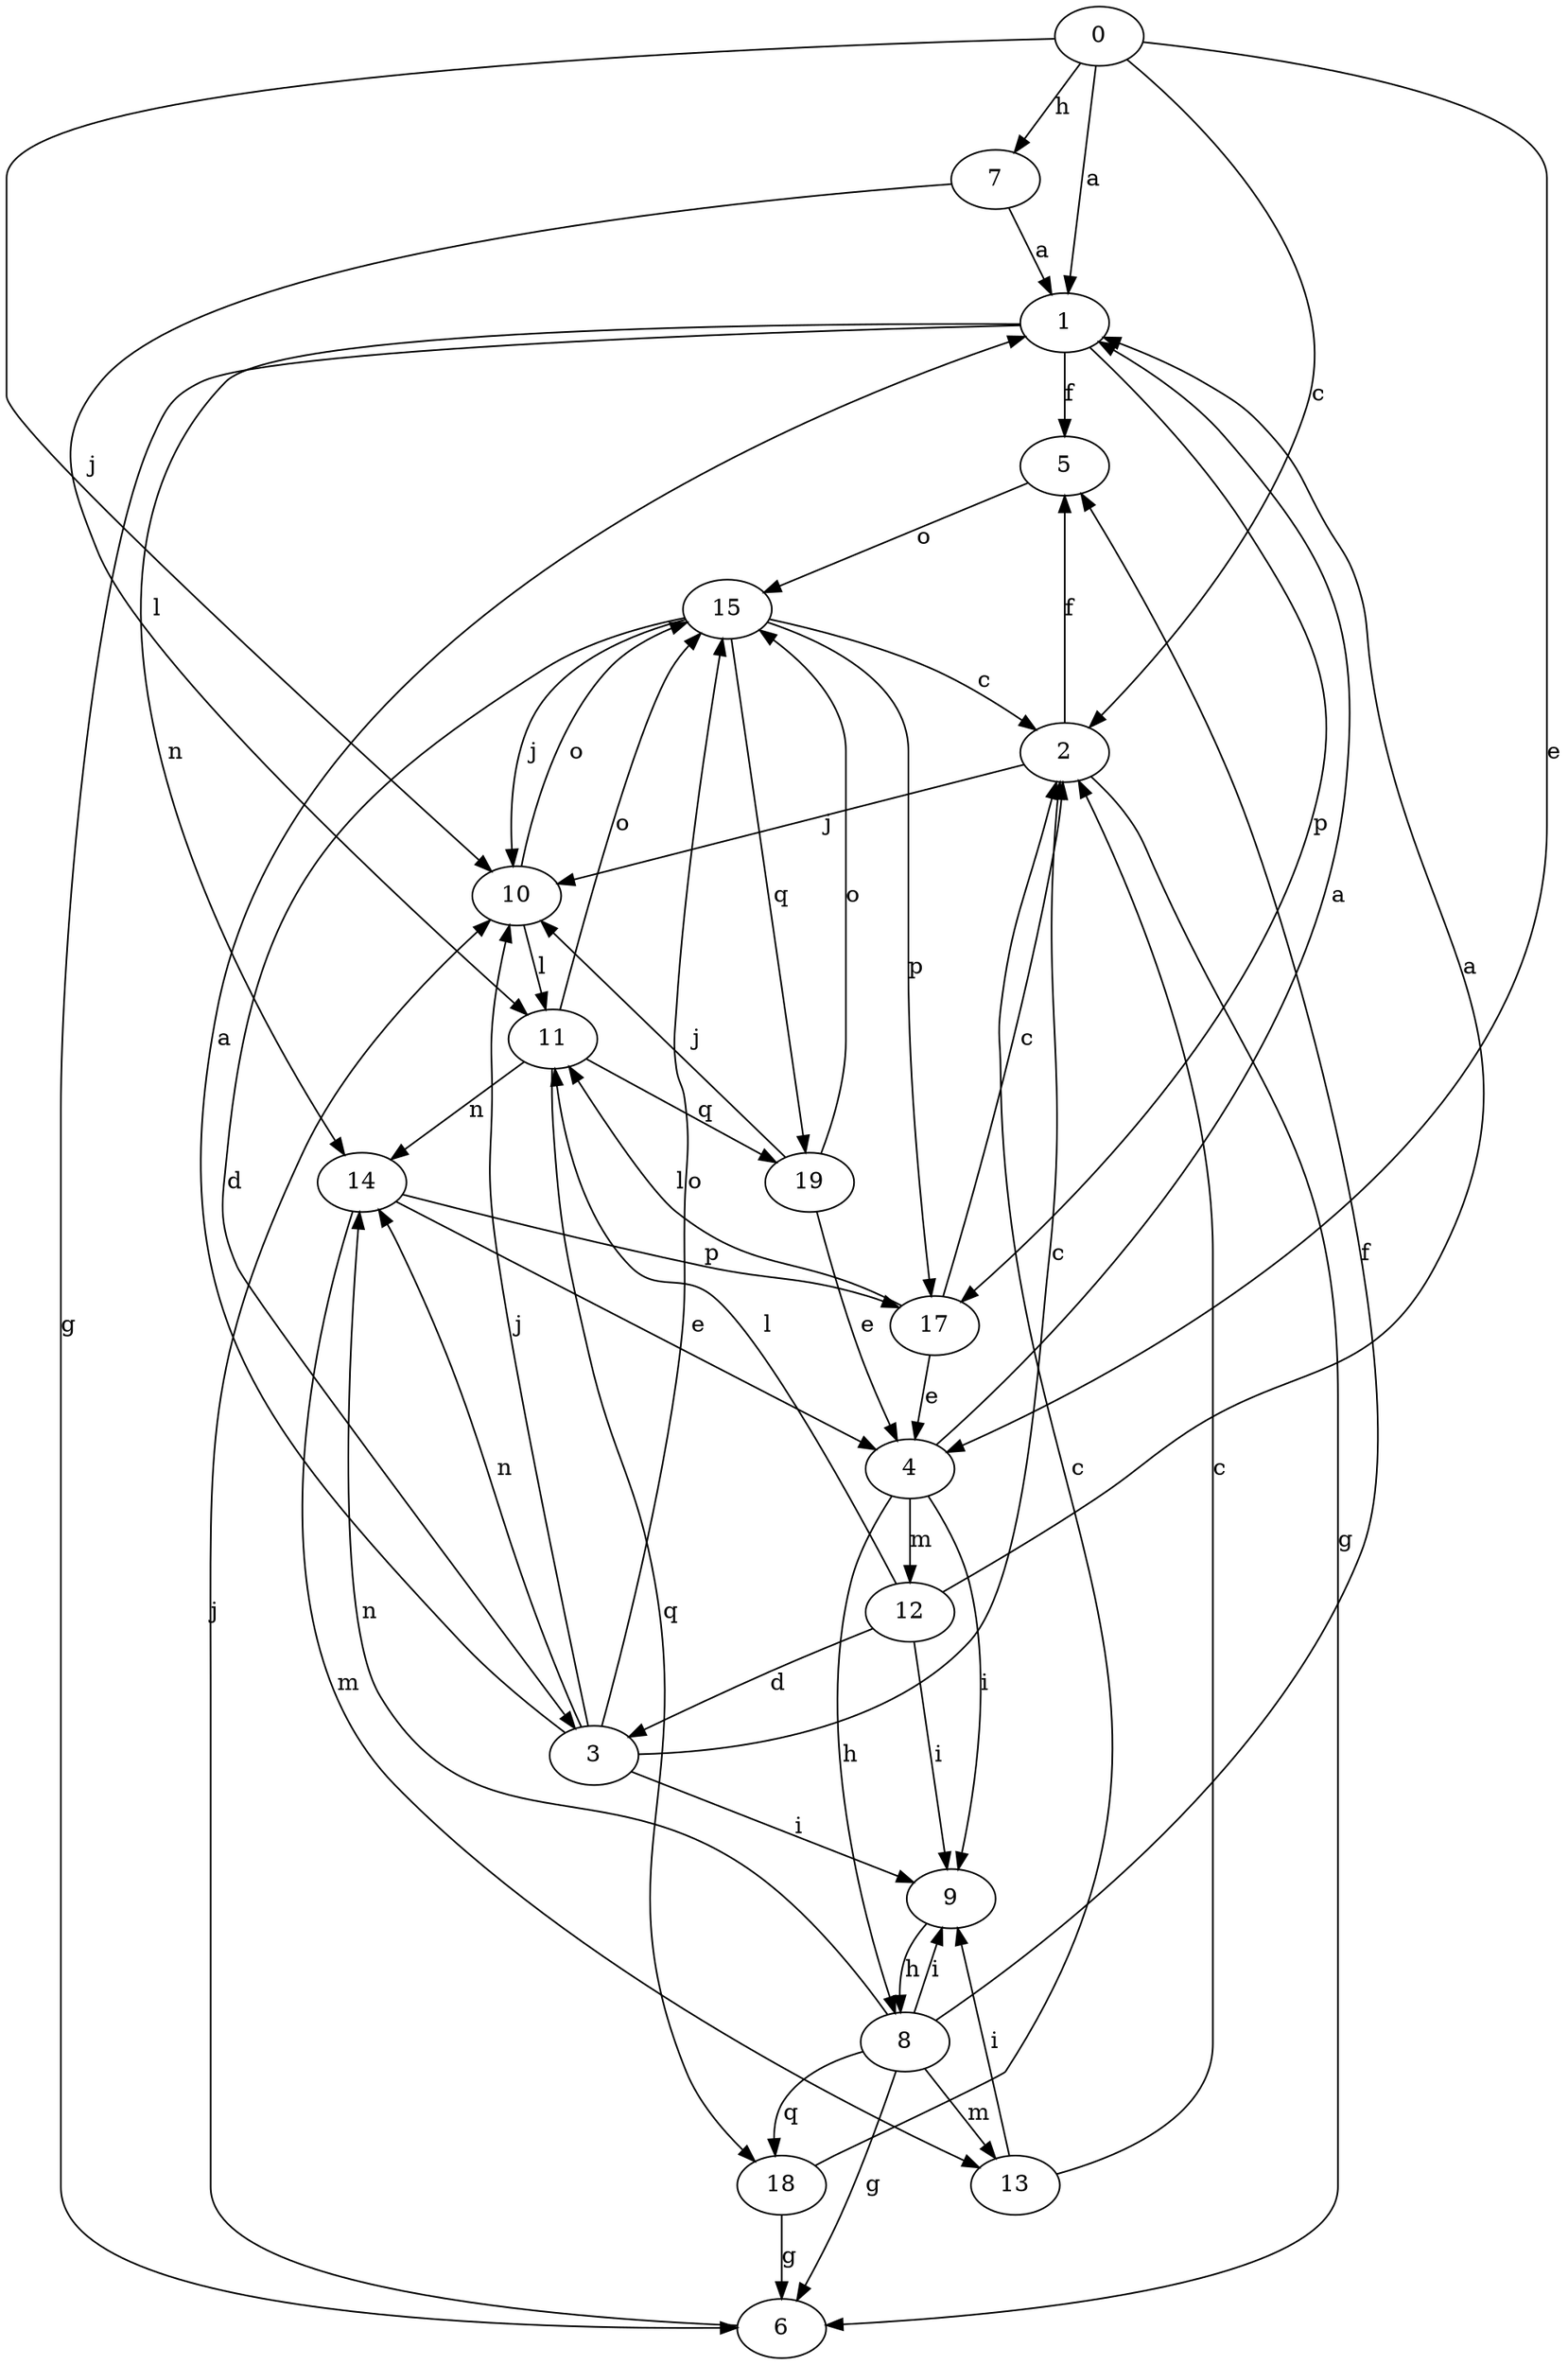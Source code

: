 strict digraph  {
0;
1;
2;
3;
4;
5;
6;
7;
8;
9;
10;
11;
12;
13;
14;
15;
17;
18;
19;
0 -> 1  [label=a];
0 -> 2  [label=c];
0 -> 4  [label=e];
0 -> 7  [label=h];
0 -> 10  [label=j];
1 -> 5  [label=f];
1 -> 6  [label=g];
1 -> 14  [label=n];
1 -> 17  [label=p];
2 -> 5  [label=f];
2 -> 6  [label=g];
2 -> 10  [label=j];
3 -> 1  [label=a];
3 -> 2  [label=c];
3 -> 9  [label=i];
3 -> 10  [label=j];
3 -> 14  [label=n];
3 -> 15  [label=o];
4 -> 1  [label=a];
4 -> 8  [label=h];
4 -> 9  [label=i];
4 -> 12  [label=m];
5 -> 15  [label=o];
6 -> 10  [label=j];
7 -> 1  [label=a];
7 -> 11  [label=l];
8 -> 5  [label=f];
8 -> 6  [label=g];
8 -> 9  [label=i];
8 -> 13  [label=m];
8 -> 14  [label=n];
8 -> 18  [label=q];
9 -> 8  [label=h];
10 -> 11  [label=l];
10 -> 15  [label=o];
11 -> 14  [label=n];
11 -> 15  [label=o];
11 -> 18  [label=q];
11 -> 19  [label=q];
12 -> 1  [label=a];
12 -> 3  [label=d];
12 -> 9  [label=i];
12 -> 11  [label=l];
13 -> 2  [label=c];
13 -> 9  [label=i];
14 -> 4  [label=e];
14 -> 13  [label=m];
14 -> 17  [label=p];
15 -> 2  [label=c];
15 -> 3  [label=d];
15 -> 10  [label=j];
15 -> 17  [label=p];
15 -> 19  [label=q];
17 -> 2  [label=c];
17 -> 4  [label=e];
17 -> 11  [label=l];
18 -> 2  [label=c];
18 -> 6  [label=g];
19 -> 4  [label=e];
19 -> 10  [label=j];
19 -> 15  [label=o];
}
